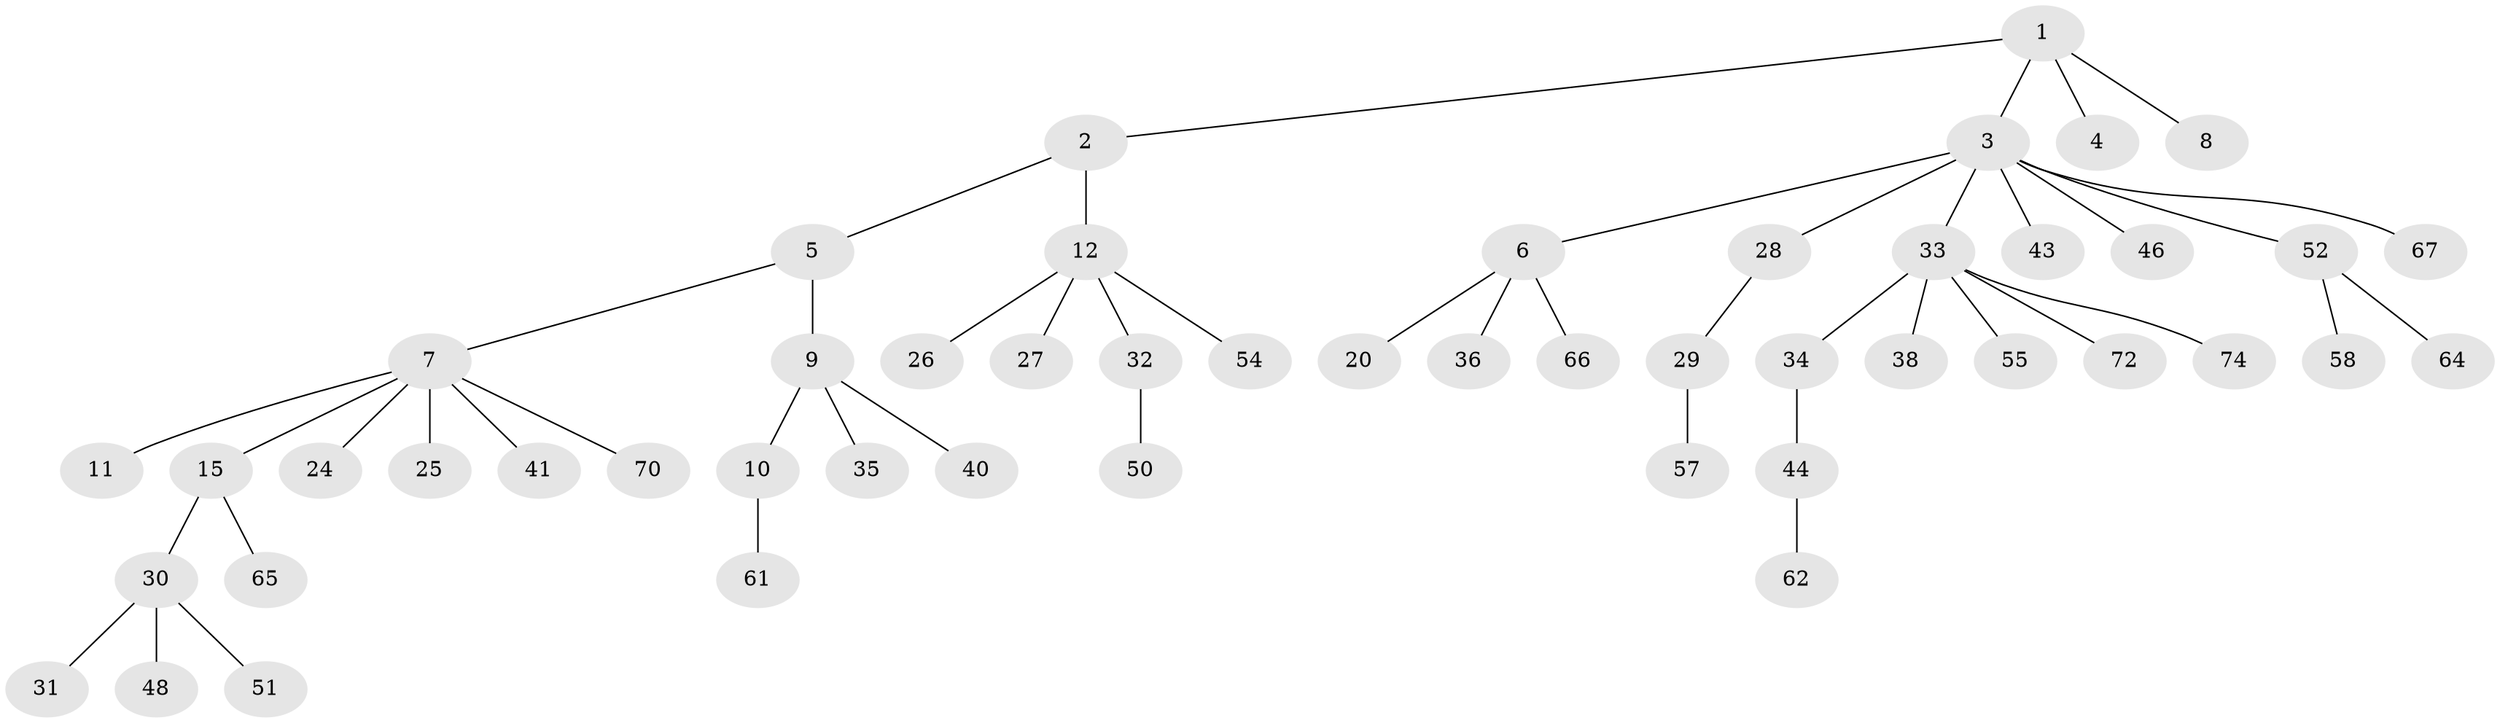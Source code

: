 // original degree distribution, {5: 0.04054054054054054, 4: 0.05405405405405406, 6: 0.02702702702702703, 2: 0.1891891891891892, 3: 0.16216216216216217, 1: 0.527027027027027}
// Generated by graph-tools (version 1.1) at 2025/42/03/06/25 10:42:04]
// undirected, 50 vertices, 49 edges
graph export_dot {
graph [start="1"]
  node [color=gray90,style=filled];
  1 [super="+39"];
  2 [super="+16"];
  3 [super="+18"];
  4 [super="+47"];
  5;
  6 [super="+14"];
  7 [super="+22"];
  8;
  9 [super="+17"];
  10 [super="+13"];
  11;
  12 [super="+21"];
  15 [super="+19"];
  20 [super="+23"];
  24;
  25;
  26 [super="+45"];
  27;
  28;
  29 [super="+37"];
  30 [super="+49"];
  31;
  32 [super="+71"];
  33 [super="+53"];
  34 [super="+42"];
  35;
  36;
  38 [super="+63"];
  40;
  41 [super="+56"];
  43;
  44 [super="+68"];
  46;
  48 [super="+59"];
  50;
  51;
  52 [super="+60"];
  54;
  55;
  57;
  58;
  61;
  62;
  64;
  65;
  66 [super="+73"];
  67 [super="+69"];
  70;
  72;
  74;
  1 -- 2;
  1 -- 3;
  1 -- 4;
  1 -- 8;
  2 -- 5;
  2 -- 12;
  3 -- 6;
  3 -- 28;
  3 -- 43;
  3 -- 52;
  3 -- 33;
  3 -- 67;
  3 -- 46;
  5 -- 7;
  5 -- 9;
  6 -- 66;
  6 -- 20;
  6 -- 36;
  7 -- 11;
  7 -- 15;
  7 -- 25;
  7 -- 70;
  7 -- 24;
  7 -- 41;
  9 -- 10;
  9 -- 40;
  9 -- 35;
  10 -- 61;
  12 -- 54;
  12 -- 32;
  12 -- 26;
  12 -- 27;
  15 -- 65;
  15 -- 30;
  28 -- 29;
  29 -- 57;
  30 -- 31;
  30 -- 48;
  30 -- 51;
  32 -- 50;
  33 -- 34;
  33 -- 38;
  33 -- 55;
  33 -- 72;
  33 -- 74;
  34 -- 44;
  44 -- 62;
  52 -- 58;
  52 -- 64;
}
